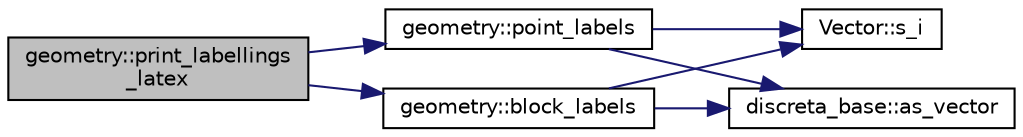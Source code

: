 digraph "geometry::print_labellings_latex"
{
  edge [fontname="Helvetica",fontsize="10",labelfontname="Helvetica",labelfontsize="10"];
  node [fontname="Helvetica",fontsize="10",shape=record];
  rankdir="LR";
  Node1299 [label="geometry::print_labellings\l_latex",height=0.2,width=0.4,color="black", fillcolor="grey75", style="filled", fontcolor="black"];
  Node1299 -> Node1300 [color="midnightblue",fontsize="10",style="solid",fontname="Helvetica"];
  Node1300 [label="geometry::point_labels",height=0.2,width=0.4,color="black", fillcolor="white", style="filled",URL="$da/d44/classgeometry.html#aa80150b549283d56c347b8533d9051b0"];
  Node1300 -> Node1301 [color="midnightblue",fontsize="10",style="solid",fontname="Helvetica"];
  Node1301 [label="Vector::s_i",height=0.2,width=0.4,color="black", fillcolor="white", style="filled",URL="$d5/db2/class_vector.html#a1c4fe1752523df8119f70dd550244871"];
  Node1300 -> Node1302 [color="midnightblue",fontsize="10",style="solid",fontname="Helvetica"];
  Node1302 [label="discreta_base::as_vector",height=0.2,width=0.4,color="black", fillcolor="white", style="filled",URL="$d7/d71/classdiscreta__base.html#a7bdd6cae39c380b128ee9e17e42cf020"];
  Node1299 -> Node1303 [color="midnightblue",fontsize="10",style="solid",fontname="Helvetica"];
  Node1303 [label="geometry::block_labels",height=0.2,width=0.4,color="black", fillcolor="white", style="filled",URL="$da/d44/classgeometry.html#ab40ecc05e06399138dc6354d790d302b"];
  Node1303 -> Node1301 [color="midnightblue",fontsize="10",style="solid",fontname="Helvetica"];
  Node1303 -> Node1302 [color="midnightblue",fontsize="10",style="solid",fontname="Helvetica"];
}
